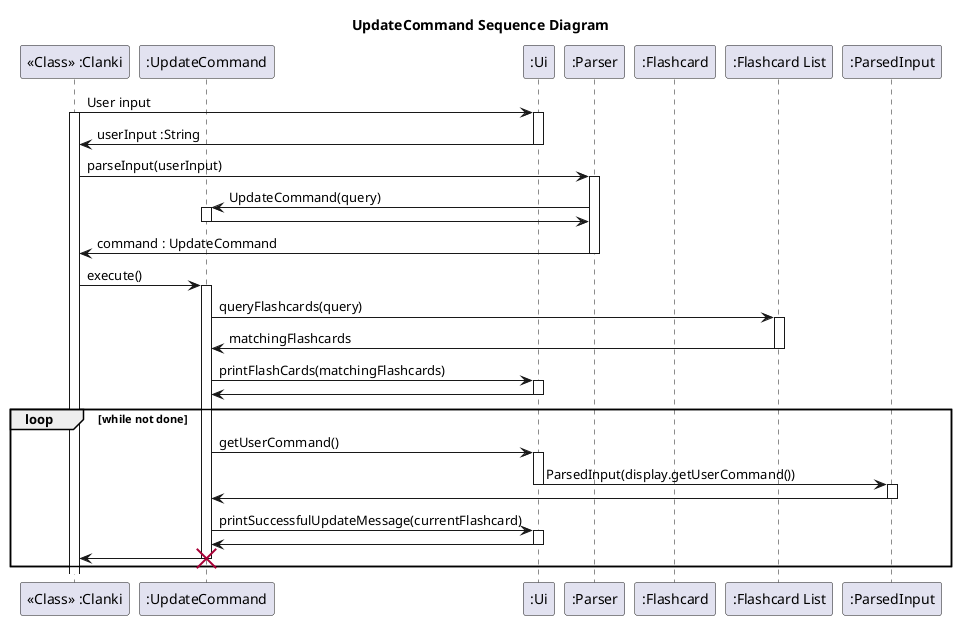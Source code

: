 @startuml
'https://plantuml.com/sequence-diagram

title UpdateCommand Sequence Diagram

participant "<<Class>> :Clanki" as Main
participant ":UpdateCommand" as UpdateCommand
participant ":Ui" as Ui
participant ":Parser" as Parser
participant ":Flashcard" as Flashcard
participant ":Flashcard List" as FlashcardList
participant ":ParsedInput" as ParsedInput

Main -> Ui: User input
activate Main
activate Ui

Ui -> Main : userInput :String
deactivate Ui

Main -> Parser : parseInput(userInput)
activate Parser

Parser -> UpdateCommand: UpdateCommand(query)
activate UpdateCommand

UpdateCommand -> Parser
deactivate UpdateCommand

Parser -> Main : command : UpdateCommand
deactivate Parser

Main -> UpdateCommand : execute()
activate UpdateCommand

UpdateCommand -> FlashcardList: queryFlashcards(query)
activate FlashcardList

FlashcardList -> UpdateCommand : matchingFlashcards
deactivate FlashcardList

UpdateCommand -> Ui: printFlashCards(matchingFlashcards)
activate Ui

Ui -> UpdateCommand
deactivate Ui

loop while not done
    UpdateCommand -> Ui: getUserCommand()
    activate Ui

    Ui -> ParsedInput: ParsedInput(display.getUserCommand())
    deactivate Ui
    activate ParsedInput

    ParsedInput -> UpdateCommand
    deactivate ParsedInput

    UpdateCommand -> Ui : printSuccessfulUpdateMessage(currentFlashcard)
    activate Ui

    Ui -> UpdateCommand
    deactivate Ui

    UpdateCommand -> Main
    deactivate UpdateCommand
    destroy UpdateCommand

end
@enduml